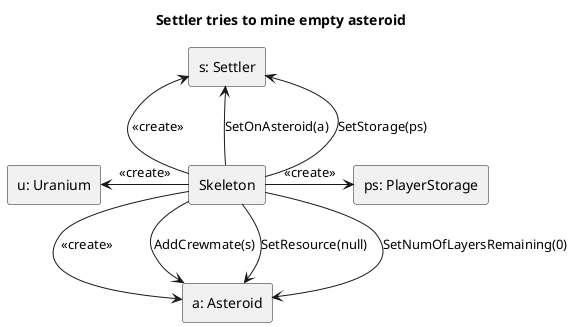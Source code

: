 @startuml

title "Settler tries to mine empty asteroid"

rectangle "s: Settler" as settler
rectangle "a: Asteroid" as asteroid
rectangle "u: Uranium" as uran
rectangle "ps: PlayerStorage" as storage
rectangle "Skeleton" as skeleton

skeleton -up-> settler : <<create>>
skeleton -up-> settler : SetOnAsteroid(a)
skeleton -up-> settler: SetStorage(ps)
skeleton -down-> asteroid : <<create>>
skeleton -down-> asteroid: AddCrewmate(s)
skeleton -down-> asteroid: SetResource(null)
skeleton-down-> asteroid: SetNumOfLayersRemaining(0)
skeleton -left-> uran : <<create>>
skeleton -right-> storage : <<create>>

@enduml